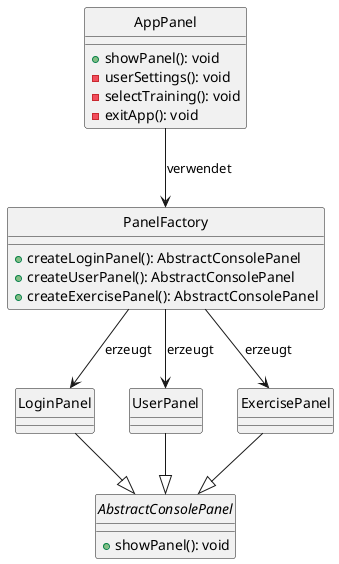 @startuml
hide circle

class PanelFactory {
    +createLoginPanel(): AbstractConsolePanel
    +createUserPanel(): AbstractConsolePanel
    +createExercisePanel(): AbstractConsolePanel
}
class AppPanel {
    +showPanel(): void
    -userSettings(): void
    -selectTraining(): void
    -exitApp(): void
}


abstract class AbstractConsolePanel {
    +showPanel(): void
}

class LoginPanel
class UserPanel
class ExercisePanel

AppPanel --> PanelFactory : verwendet
PanelFactory --> LoginPanel : erzeugt
PanelFactory --> UserPanel : erzeugt
PanelFactory --> ExercisePanel : erzeugt

LoginPanel --|> AbstractConsolePanel
UserPanel --|> AbstractConsolePanel
ExercisePanel --|> AbstractConsolePanel
@enduml